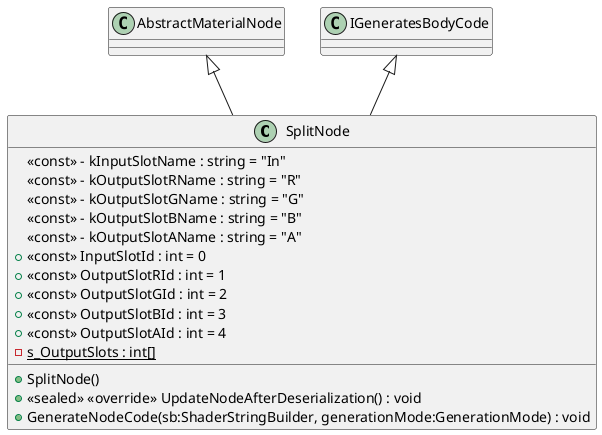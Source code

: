 @startuml
class SplitNode {
    <<const>> - kInputSlotName : string = "In"
    <<const>> - kOutputSlotRName : string = "R"
    <<const>> - kOutputSlotGName : string = "G"
    <<const>> - kOutputSlotBName : string = "B"
    <<const>> - kOutputSlotAName : string = "A"
    + <<const>> InputSlotId : int = 0
    + <<const>> OutputSlotRId : int = 1
    + <<const>> OutputSlotGId : int = 2
    + <<const>> OutputSlotBId : int = 3
    + <<const>> OutputSlotAId : int = 4
    + SplitNode()
    + <<sealed>> <<override>> UpdateNodeAfterDeserialization() : void
    {static} - s_OutputSlots : int[]
    + GenerateNodeCode(sb:ShaderStringBuilder, generationMode:GenerationMode) : void
}
AbstractMaterialNode <|-- SplitNode
IGeneratesBodyCode <|-- SplitNode
@enduml
